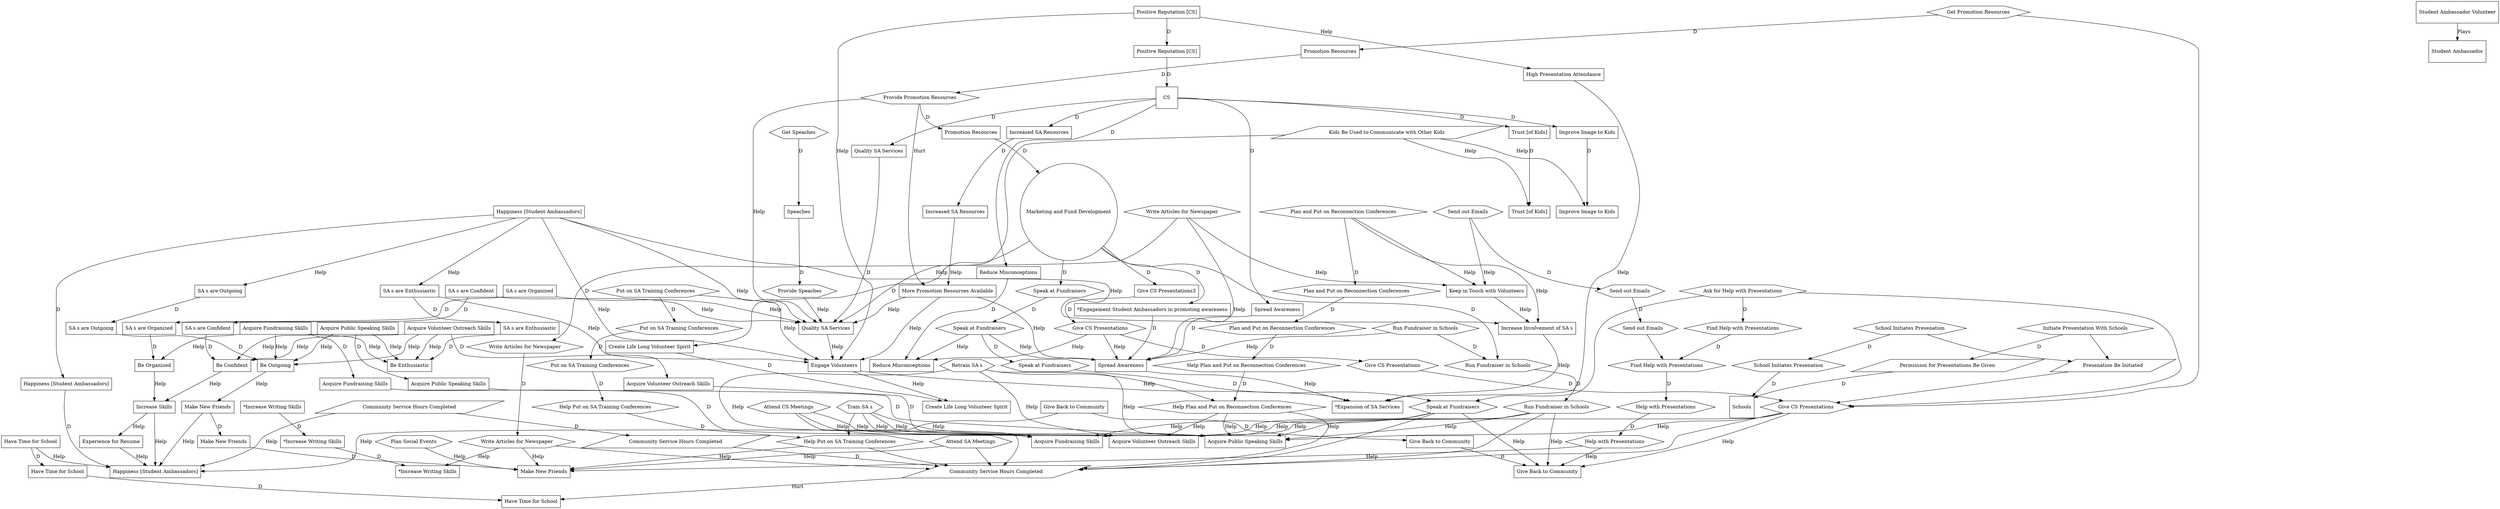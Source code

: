  digraph  RootGraph {
  "CS" [width="0.875", height="0.875", pos="45.2910889886721,883.093700787402", label=CS, shape=box];
  "Quality SA Services" [width="0.816179286622626", height="0.490638069621911", pos="352.652060617627,1066.48186814418", label="Quality SA Services", shape=box];
  "Improve Image to Kids" [width="0.816179286622626", height="0.490638069621911", pos="239.526744906478,1052.83624209204", label="Improve Image to Kids", shape=box];
  "Reduce Misconceptions" [width="0.816179286622626", height="0.490638069621911", pos="284.11842519685,985.459842519685", label="Reduce Misconceptions", shape=box];
  "Quality SA Services1" [width="0.816179286622626", height="0.490638069621911", pos="581.756220472441,1081.18269878495", label="Quality SA Services", shape=box];
  "Improve Image to Kids1" [width="0.816179286622626", height="0.490638069621911", pos="383.713162979832,992.125984251968", label="Improve Image to Kids", shape=box];
  "Reduce Misconceptions1" [width="0.816179286622626", height="0.490638069621911", pos="338.739343331675,932.25667129379", label="Reduce Misconceptions", shape=box];
  "Kids Be Used to Communicate with Other Kids" [width="0.812499999999998", height="0.5", pos="496.584396075286,957.113385826772", label="Kids Be Used to Communicate with Other Kids", shape=parallelogram];
  "Trust [of Kids]" [width="0.816179286622626", height="0.490638069621911", pos="140.314146481281,1031.46926971899", label="Trust [of Kids]", shape=box];
  "Trust [of Kids]1" [width="0.816179286622626", height="0.490638069621911", pos="324.566114985218,872.074015748031", label="Trust [of Kids]", shape=box];
  "Engage Volunteers" [width="0.816179286622626", height="0.490638069621911", pos="820.629107111202,957.113385826772", label="Engage Volunteers", shape=box];
  "*Expansion of SA Services" [width="0.816179286622626", height="0.490638069621911", pos="709.315275590551,1045.64249806544", label="*Expansion of SA Services", shape=box];
  "Happiness [Student Ambassadors]" [width="0.816179286622626", height="0.490638069621911", pos="891.495248843486,882.757501934556", label="Happiness [Student Ambassadors]", shape=box];
  "Happiness [Student Ambassadors]1" [width="0.816179286622626", height="0.490638069621911", pos="1004.88107561514,889.73698625442", label="Happiness [Student Ambassadors]", shape=box];
  "Happiness [Student Ambassadors]2" [width="0.816179286622626", height="0.490638069621911", pos="1245.8259575049,1027.97952755906", label="Happiness [Student Ambassadors]", shape=box];
  "Increase Skills" [width="0.816179286622626", height="0.490638069621911", pos="1174.95981577262,914.593700787402", label="Increase Skills", shape=box];
  "Spread Awareness" [width="0.816179286622626", height="0.490638069621911", pos="312.464881889764,818.870844522137", label="Spread Awareness", shape=box];
  "Increase Involvement of SA s" [width="0.816179286622626", height="0.490638069621911", pos="724.688503937008,947.34395862747", label="Increase Involvement of SA s", shape=box];
  "Make New Friends" [width="0.816179286622626", height="0.490638069621911", pos="1375.45700787402,769.371675162902", label="Make New Friends", shape=box];
  "Give Back to Community" [width="0.816179286622626", height="0.490638069621911", pos="1403.80346456693,840.237816895186", label="Give Back to Community", shape=box];
  "SA s are Enthusiastic" [width="0.816179286622626", height="0.490638069621911", pos="905.668477189942,776.351159482767", label="SA s are Enthusiastic", shape=box];
  "SA s are Outgoing" [width="0.816179286622626", height="0.490638069621911", pos="893.567244094488,741.025218469989", label="SA s are Outgoing", shape=box];
  "SA s are Enthusiastic1" [width="0.816179286622626", height="0.490638069621911", pos="992.779842519685,826.064588548729", label="SA s are Enthusiastic", shape=box];
  "SA s are Outgoing1" [width="0.816179286622626", height="0.490638069621911", pos="1004.88107561514,776.351159482767", label="SA s are Outgoing", shape=box];
  "SA s are Confident" [width="0.816179286622626", height="0.490638069621911", pos="891.495248843486,705.485017750483", label="SA s are Confident", shape=box];
  "SA s are Confident1" [width="0.816179286622626", height="0.490638069621911", pos="1006.95307086614,733.831474443397", label="SA s are Confident", shape=box];
  "Be Outgoing" [width="0.816179286622626", height="0.490638069621911", pos="1089.92044569388,826.064588548729", label="Be Outgoing", shape=box];
  "Be Confident" [width="0.816179286622626", height="0.490638069621911", pos="1104.09367404034,790.524387829223", label="Be Confident", shape=box];
  "Be Enthusiastic" [width="0.816179286622626", height="0.490638069621911", pos="1075.74721734742,868.584273588099", label="Be Enthusiastic", shape=box];
  "SA s are Organized" [width="0.816179286622626", height="0.490638069621911", pos="879.394015748031,677.13856105757", label="SA s are Organized", shape=box];
  "SA s are Organized1" [width="0.816179286622626", height="0.490638069621911", pos="1006.95307086614,684.332305084162", label="SA s are Organized", shape=box];
  "Be Organized" [width="0.816179286622626", height="0.490638069621911", pos="1132.44013073325,755.198446816446", label="Be Organized", shape=box];
  "Create Life Long Volunteer Spirit" [width="0.816179286622626", height="0.490638069621911", pos="834.802335457659,344.174824769202", label="Create Life Long Volunteer Spirit", shape=box];
  "Create Life Long Volunteer Spirit1" [width="0.816179286622626", height="0.490638069621911", pos="836.874330708661,602.782677165354", label="Create Life Long Volunteer Spirit", shape=box];
  "Marketing and Fund Development" [width="0.875", height="0.875", pos="810.645419697333,89.3929133858268", label="Marketing and Fund Development", shape=circle];
  "Have Time for School" [width="0.816179286622626", height="0.490638069621911", pos="1415.90469766238,875.563757907964", label="Have Time for School", shape=box];
  "Keep in Touch with Volunteers" [width="0.816179286622626", height="0.490638069621911", pos="650.550366953722,882.757501934556", label="Keep in Touch with Volunteers", shape=box];
  "Increased SA Resources" [width="0.816179286622626", height="0.490638069621911", pos="170.732598425197,826.064588548729", label="Increased SA Resources", shape=box];
  "Increased SA Resources1" [width="0.816179286622626", height="0.490638069621911", pos="312.847021247548,733.518131855816", label="Increased SA Resources", shape=box];
  "Positive Reputation [CS]" [width="0.816179286622626", height="0.490638069621911", pos="326.638110236221,673.648818897638", label="Positive Reputation [CS]", shape=box];
  "High Presentation Attendance" [width="0.816179286622626", height="0.490638069621911", pos="481.507624421743,857.900787401575", label="High Presentation Attendance", shape=box];
  "Positive Reputation [CS]1" [width="0.816179286622626", height="0.490638069621911", pos="184.905826771654,744.514960629921", label="Positive Reputation [CS]", shape=box];
  "More Promotion Resources Available" [width="0.816179286622626", height="0.490638069621911", pos="440.023937007874,655.985848391249", label="More Promotion Resources Available", shape=box];
  "Provide Promotion Resources" [width="0.78125", height="0.5", pos="608.84522284694,493.223622047244", label="Provide Promotion Resources", sides="6", shape=polygon];
  "Acquire Public Speaking Skills" [width="0.816179286622626", height="0.490638069621911", pos="1290.41763779528,712.678761777076", label="Acquire Public Speaking Skills", shape=box];
  "Acquire Fundraising Skills" [width="0.816179286622626", height="0.490638069621911", pos="1332.93732283465,741.025218469989", label="Acquire Fundraising Skills", shape=box];
  "Acquire Volunteer Outreach Skills" [width="0.816179286622626", height="0.490638069621911", pos="1403.80346456693,801.207874015748", label="Acquire Volunteer Outreach Skills", shape=box];
  "Acquire Volunteer Outreach Skills1" [width="0.816179286622626", height="0.490638069621911", pos="1432.14992125984,655.985848391249", label="Acquire Volunteer Outreach Skills", shape=box];
  "Acquire Fundraising Skills1" [width="0.816179286622626", height="0.490638069621911", pos="1304.59086614173,634.6188760182", label="Acquire Fundraising Skills", shape=box];
  "Acquire Public Speaking Skills1" [width="0.816179286622626", height="0.490638069621911", pos="1246.8619551304,627.639391698335", label="Acquire Public Speaking Skills", shape=box];
  "Acquire Public Speaking Skills2" [width="0.816179286622626", height="0.490638069621911", pos="1191.20503937008,570.946478312509", label="Acquire Public Speaking Skills", shape=box];
  "Acquire Fundraising Skills2" [width="0.816179286622626", height="0.490638069621911", pos="1246.8619551304,563.752734285916", label="Acquire Fundraising Skills", shape=box];
  "Acquire Volunteer Outreach Skills2" [width="0.816179286622626", height="0.490638069621911", pos="1353.54249293797,517.743307086614", label="Acquire Volunteer Outreach Skills", shape=box];
  "Attend CS Meetings" [width="0.78125", height="0.5", pos="1430.89246694143,343.837795275591", label="Attend CS Meetings", sides="6", shape=polygon];
  "Help Plan and Put on Reconnection Conferences" [width="0.78125", height="0.5", pos="1303.33341182332,343.837795275591", label="Help Plan and Put on Reconnection Conferences", sides="6", shape=polygon];
  "Plan and Put on Reconnection Conferences" [width="0.78125", height="0.5", pos="537.979081114656,507.396850393701", label="Plan and Put on Reconnection Conferences", sides="6", shape=polygon];
  "Plan and Put on Reconnection Conferences1" [width="0.78125", height="0.5", pos="580.498766154026,414.703937007874", label="Plan and Put on Reconnection Conferences", sides="6", shape=polygon];
  "Retrain SA s" [width="0.78125", height="0.5", pos="1275.42986851623,266.451968503937", label="Retrain SA s", sides="6", shape=polygon];
  "*Increase Writing Skills" [width="0.816179286622626", height="0.490638069621911", pos="1231.65272915845,716.168503937008", label="*Increase Writing Skills", shape=box];
  "*Increase Writing Skills1" [width="0.816179286622626", height="0.490638069621911", pos="1175.99581339812,634.6188760182", label="*Increase Writing Skills", shape=box];
  "*Increase Writing Skills2" [width="0.816179286622626", height="0.490638069621911", pos="1134.51212598425,560.262992125984", label="*Increase Writing Skills", shape=box];
  "Write Articles for Newspaper" [width="0.78125", height="0.5", pos="1240.97120709891,343.837795275591", label="Write Articles for Newspaper", sides="6", shape=polygon];
  "Write Articles for Newspaper1" [width="0.78125", height="0.5", pos="863.96333308316,641.475590551181", label="Write Articles for Newspaper", sides="6", shape=polygon];
  "Write Articles for Newspaper2" [width="0.78125", height="0.5", pos="949.0027031619,542.262992125984", label="Write Articles for Newspaper", sides="6", shape=polygon];
  "Train SA s" [width="0.78125", height="0.5", pos="1218.29404174458,266.451968503937", label="Train SA s", sides="6", shape=polygon];
  "Help Put on SA Training Conferences" [width="0.78125", height="0.5", pos="1176.21727009103,337.31811023622", label="Help Put on SA Training Conferences", sides="6", shape=polygon];
  "Speak at Fundraisers" [width="0.78125", height="0.5", pos="1113.4121519808,337.31811023622", label="Speak at Fundraisers", sides="6", shape=polygon];
  "Put on SA Training Conferences" [width="0.78125", height="0.5", pos="467.5558527682,521.570078740157", label="Put on SA Training Conferences", sides="6", shape=polygon];
  "Put on SA Training Conferences1" [width="0.78125", height="0.5", pos="509.632624421743,418.530708661417", label="Put on SA Training Conferences", sides="6", shape=polygon];
  "Speak at Fundraisers1" [width="0.78125", height="0.5", pos="793.540104736704,570.609448818898", label="Speak at Fundraisers", sides="6", shape=polygon];
  "Speak at Fundraisers2" [width="0.78125", height="0.5", pos="934.829474815444,499.743307086614", label="Speak at Fundraisers", sides="6", shape=polygon];
  "Speak at Fundraisers3" [width="0.78125", height="0.5", pos="793.097191350877,379.837795275591", label="Speak at Fundraisers", sides="6", shape=polygon];
  "Give CS Presentations" [width="0.78125", height="0.5", pos="906.48301812253,461.050393700787", label="Give CS Presentations", sides="6", shape=polygon];
  "Give CS Presentations1" [width="0.78125", height="0.5", pos="1062.38852993355,337.31811023622", label="Give CS Presentations", sides="6", shape=polygon];
  "Give CS Presentations2" [width="0.78125", height="0.5", pos="751.020419697333,542.262992125984", label="Give CS Presentations", sides="6", shape=polygon];
  "Run Fundraiser in Schools" [width="0.78125", height="0.5", pos="878.136561429617,422.357480314961", label="Run Fundraiser in Schools", sides="6", shape=polygon];
  "Run Fundraiser in Schools1" [width="0.78125", height="0.5", pos="1006.52066929134,350.503937007874", label="Run Fundraiser in Schools", sides="6", shape=polygon];
  "Run Fundraiser in Schools2" [width="0.78125", height="0.5", pos="722.231049618593,507.396850393701", label="Run Fundraiser in Schools", sides="6", shape=polygon];
  "Make New Friends1" [width="0.816179286622626", height="0.490638069621911", pos="1373.38501262301,648.792104364656", label="Make New Friends", shape=box];
  "Give Back to Community1" [width="0.816179286622626", height="0.490638069621911", pos="1515.11729608758,684.332305084162", label="Give Back to Community", shape=box];
  "Make New Friends2" [width="0.816179286622626", height="0.490638069621911", pos="1304.59086614173,549.57950593946", label="Make New Friends", shape=box];
  "Give Back to Community2" [width="0.816179286622626", height="0.490638069621911", pos="1395.29952755905,478.713364207176", label="Give Back to Community", shape=box];
  "Attend SA Meetings" [width="0.78125", height="0.5", pos="1368.53026221702,343.837795275591", label="Attend SA Meetings", sides="6", shape=polygon];
  "Plan Social Events" [width="0.78125", height="0.5", pos="1034.04207324064,450.703937007874", label="Plan Social Events", sides="6", shape=polygon];
  "Put on SA Training Conferences2" [width="0.78125", height="0.5", pos="552.152309461113,195.585826771654", label="Put on SA Training Conferences", sides="6", shape=polygon];
  "Plan and Put on Reconnection Conferences2" [width="0.78125", height="0.5", pos="595.11490788631,315.491338582677", label="Plan and Put on Reconnection Conferences", sides="6", shape=polygon];
  "Help Put on SA Training Conferences1" [width="0.78125", height="0.5", pos="906.925931508357,223.932283464567", label="Help Put on SA Training Conferences", sides="6", shape=polygon];
  "Help Plan and Put on Reconnection Conferences1" [width="0.78125", height="0.5", pos="892.7527031619,262.625196850394", label="Help Plan and Put on Reconnection Conferences", sides="6", shape=polygon];
  "Find Help with Presentations" [width="0.78125", height="0.5", pos="949.0027031619,181.412598425197", label="Find Help with Presentations", sides="6", shape=polygon];
  "Find Help with Presentations1" [width="0.78125", height="0.5", pos="609.288136232767,262.625196850394", label="Find Help with Presentations", sides="6", shape=polygon];
  "Ask for Help with Presentations" [width="0.78125", height="0.5", pos="1105.35112835875,252.27874015748", label="Ask for Help with Presentations", sides="6", shape=polygon];
  "Presenation Be Initiated" [width="0.812499999999998", height="0.5", pos="1160.91904174458,248.451968503937", label="Presenation Be Initiated", shape=parallelogram];
  "Initiate Presentation With Schools" [width="0.78125", height="0.5", pos="1232.91018347686,153.066141732283", label="Initiate Presentation With Schools", sides="6", shape=polygon];
  "School Initiates Presenation" [width="0.78125", height="0.5", pos="1153.09719135088,163.412598425197", label="School Initiates Presenation", sides="6", shape=polygon];
  "School Initiates Presenation1" [width="0.78125", height="0.5", pos="1062.38852993355,110.546456692913", label="School Initiates Presenation", sides="6", shape=polygon];
  "Schools" [width="0.875", height="0.875", pos="1094.10998662647,32.7", label=Schools, shape=box];
  "Permission for Presentations Be Given" [width="0.812499999999998", height="0.5", pos="1160.91904174458,92.5464566929134", label="Permission for Presentations Be Given", shape=parallelogram];
  "Send out Emails" [width="0.78125", height="0.5", pos="481.28616772883,238.105511811024", label="Send out Emails", sides="6", shape=polygon];
  "Help with Presentations" [width="0.78125", height="0.5", pos="1085.06569528788,191.75905511811", label="Help with Presentations", sides="6", shape=polygon];
  "Help with Presentations1" [width="0.78125", height="0.5", pos="906.48301812253,124.71968503937", label="Help with Presentations", sides="6", shape=polygon];
  "Send out Emails1" [width="0.78125", height="0.5", pos="438.76648268946,422.357480314961", label="Send out Emails", sides="6", shape=polygon];
  "Send out Emails2" [width="0.78125", height="0.5", pos="410.862939382373,549.916535433071", label="Send out Emails", sides="6", shape=polygon];
  "Community Service Hours Completed" [width="0.812499999999998", height="0.5", pos="1104.22612835875,631.129133858268", label="Community Service Hours Completed", shape=parallelogram];
  "Community Service Hours Completed1" [width="0.812499999999998", height="0.5", pos="1090.05290001229,528.089763779528", label="Community Service Hours Completed", shape=parallelogram];
  "Community Service Hours Completed2" [width="0.812499999999998", height="0.5", pos="1175.09227009103,726.514960629921", label="Community Service Hours Completed", shape=parallelogram];
  "Have Time for School1" [width="0.816179286622626", height="0.490638069621911", pos="1588.05543307087,701.995275590551", label="Have Time for School", shape=box];
  "Have Time for School2" [width="0.816179286622626", height="0.490638069621911", pos="1417.97669291339,429.214194847942", label="Have Time for School", shape=box];
  "Get Promotion Resources" [width="0.78125", height="0.5", pos="1048.65821497292,252.27874015748", label="Get Promotion Resources", sides="6", shape=polygon];
  "Promotion Resources" [width="0.8125", height="0.5078125", pos="666.663136232767,371.903001968504", label="Promotion Resources", shape=box];
  "Experience for Resume" [width="0.816179286622626", height="0.490638069621911", pos="1134.51212598425,996.14332870621", label="Experience for Resume", shape=box];
  "Speaches" [width="0.8125", height="0.5078125", pos="906.704474815444,351.772588582677", label=Speaches, shape=box];
  "Provide Speaches" [width="0.78125", height="0.5", pos="665.538136232767,493.223622047244", label="Provide Speaches", sides="6", shape=polygon];
  "Get Speaches" [width="0.78125", height="0.5", pos="1011.36490788631,301.31811023622", label="Get Speaches", sides="6", shape=polygon];
  "Promotion Resources1" [width="0.8125", height="0.5078125", pos="735.722191350877,323.426131889764", label="Promotion Resources", shape=box];
  "Spread Awareness1" [width="0.816179286622626", height="0.490638069621911", pos="142.386141732284,918.083442947334", label="Spread Awareness", shape=box];
  "Student Ambassador Volunteer" [width="0.875", height="0.875", pos="1329.94778190206,1067.37307086614", label="Student Ambassador Volunteer", shape=box];
  "Student Ambassador" [width="0.875", height="0.875", pos="1023.24384489418,531.916535433071", label="Student Ambassador", shape=box];
  "Give CS Presentations3" [shape=polygon];
  "*Engagement Student Ambassadors in promoting awareness" [shape=box];

  "CS"->"Quality SA Services" [label=D];
  "CS"->"Improve Image to Kids" [label=D];
  "CS"->"Reduce Misconceptions" [label=D];
  "Quality SA Services"->"Quality SA Services1" [label=D];
  "Improve Image to Kids"->"Improve Image to Kids1" [label=D];
  "Reduce Misconceptions"->"Reduce Misconceptions1" [label=D];
  "Kids Be Used to Communicate with Other Kids"->"Quality SA Services1" [label=Help];
  "Kids Be Used to Communicate with Other Kids"->"Improve Image to Kids1" [label=Help];
  "CS"->"Trust [of Kids]" [label=D];
  "Trust [of Kids]"->"Trust [of Kids]1" [label=D];
  "Kids Be Used to Communicate with Other Kids"->"Trust [of Kids]1" [label=Help];
  "Engage Volunteers"->"*Expansion of SA Services" [label=Help];
  "Happiness [Student Ambassadors]"->"Quality SA Services1" [label=Help];
  "Happiness [Student Ambassadors]1"->"Happiness [Student Ambassadors]2" [label=D];
  "Happiness [Student Ambassadors]"->"Happiness [Student Ambassadors]1" [label=D];
  "Increase Skills"->"Happiness [Student Ambassadors]2" [label=Help];
  "Spread Awareness"->"*Expansion of SA Services" [label=Help];
  "Happiness [Student Ambassadors]"->"Increase Involvement of SA s" [label=Help];
  "Happiness [Student Ambassadors]"->"Engage Volunteers" [label=Help];
  "Quality SA Services1"->"Engage Volunteers" [label=Help];
  "Increase Involvement of SA s"->"*Expansion of SA Services" [label=Help];
  "Make New Friends"->"Happiness [Student Ambassadors]2" [label=Help];
  "Give Back to Community"->"Happiness [Student Ambassadors]2" [label=Help];
  "Happiness [Student Ambassadors]"->"SA s are Enthusiastic" [label=Help];
  "Happiness [Student Ambassadors]"->"SA s are Outgoing" [label=Help];
  "SA s are Enthusiastic"->"SA s are Enthusiastic1" [label=D];
  "SA s are Outgoing"->"SA s are Outgoing1" [label=D];
  "SA s are Confident"->"SA s are Confident1" [label=D];
  "Be Outgoing"->"Make New Friends" [label=Help];
  "Be Confident"->"Increase Skills" [label=Help];
  "SA s are Enthusiastic1"->"Be Enthusiastic" [label=D];
  "SA s are Outgoing1"->"Be Outgoing" [label=D];
  "SA s are Confident1"->"Be Confident" [label=D];
  "SA s are Organized"->"Quality SA Services1" [label=Help];
  "SA s are Confident"->"Quality SA Services1" [label=Help];
  "SA s are Enthusiastic"->"Engage Volunteers" [label=Help];
  "SA s are Organized"->"SA s are Organized1" [label=D];
  "SA s are Organized1"->"Be Organized" [label=D];
  "Be Organized"->"Increase Skills" [label=Help];
  "Create Life Long Volunteer Spirit"->"Create Life Long Volunteer Spirit1" [label=D];
  "Marketing and Fund Development"->"Create Life Long Volunteer Spirit" [label=D];
  "Have Time for School"->"Happiness [Student Ambassadors]2" [label=Help];
  "Keep in Touch with Volunteers"->"Increase Involvement of SA s" [label=Help];
  "Increased SA Resources"->"Increased SA Resources1" [label=D];
  "CS"->"Increased SA Resources" [label=D];
  "Positive Reputation [CS]"->"High Presentation Attendance" [label=Help];
  "Positive Reputation [CS]"->"Positive Reputation [CS]1" [label=D];
  "Positive Reputation [CS]1"->"CS" [label=D];
  "Positive Reputation [CS]"->"Engage Volunteers" [label=Help];
  "Increased SA Resources1"->"More Promotion Resources Available" [label=Help];
  "Provide Promotion Resources"->"Quality SA Services1" [label=Help];
  "More Promotion Resources Available"->"Engage Volunteers" [label=Help];
  "Acquire Public Speaking Skills"->"Be Confident" [label=Help];
  "Acquire Public Speaking Skills"->"Be Outgoing" [label=Help];
  "Acquire Public Speaking Skills"->"Be Enthusiastic" [label=Help];
  "Acquire Fundraising Skills"->"Be Organized" [label=Help];
  "Acquire Fundraising Skills"->"Be Enthusiastic" [label=Help];
  "Acquire Fundraising Skills"->"Be Outgoing" [label=Help];
  "Acquire Volunteer Outreach Skills"->"Be Enthusiastic" [label=Help];
  "Acquire Volunteer Outreach Skills"->"Be Outgoing" [label=Help];
  "Acquire Volunteer Outreach Skills"->"Be Confident" [label=Help];
  "Acquire Volunteer Outreach Skills"->"Acquire Volunteer Outreach Skills1" [label=D];
  "Acquire Fundraising Skills"->"Acquire Fundraising Skills1" [label=D];
  "Acquire Public Speaking Skills"->"Acquire Public Speaking Skills1" [label=D];
  "Acquire Public Speaking Skills1"->"Acquire Public Speaking Skills2" [label=D];
  "Acquire Fundraising Skills1"->"Acquire Fundraising Skills2" [label=D];
  "Acquire Volunteer Outreach Skills1"->"Acquire Volunteer Outreach Skills2" [label=D];
  "Attend CS Meetings"->"Acquire Volunteer Outreach Skills2" [label=Help];
  "Attend CS Meetings"->"Acquire Fundraising Skills2" [label=Help];
  "Help Plan and Put on Reconnection Conferences"->"Acquire Volunteer Outreach Skills2" [label=Help];
  "Help Plan and Put on Reconnection Conferences"->"Acquire Public Speaking Skills2" [label=Help];
  "Plan and Put on Reconnection Conferences"->"Plan and Put on Reconnection Conferences1" [label=D];
  "Plan and Put on Reconnection Conferences"->"Increase Involvement of SA s" [label=Help];
  "Plan and Put on Reconnection Conferences"->"Keep in Touch with Volunteers" [label=Help];
  "Retrain SA s"->"Help Plan and Put on Reconnection Conferences";
  "*Increase Writing Skills"->"*Increase Writing Skills1" [label=D];
  "*Increase Writing Skills1"->"*Increase Writing Skills2" [label=D];
  "Write Articles for Newspaper"->"*Increase Writing Skills2" [label=Help];
  "Write Articles for Newspaper1"->"Write Articles for Newspaper2" [label=D];
  "Write Articles for Newspaper2"->"Write Articles for Newspaper" [label=D];
  "Write Articles for Newspaper1"->"Keep in Touch with Volunteers" [label=Help];
  "Write Articles for Newspaper1"->"Spread Awareness" [label=Help];
  "Train SA s"->"Help Put on SA Training Conferences";
  "Retrain SA s"->"Acquire Volunteer Outreach Skills2" [label=Help];
  "Retrain SA s"->"Acquire Fundraising Skills2" [label=Help];
  "Retrain SA s"->"Acquire Public Speaking Skills2" [label=Help];
  "Train SA s"->"Acquire Volunteer Outreach Skills2" [label=Help];
  "Train SA s"->"Acquire Fundraising Skills2" [label=Help];
  "Train SA s"->"Acquire Public Speaking Skills2" [label=Help];
  "Speak at Fundraisers"->"Acquire Public Speaking Skills2" [label=Help];
  "Speak at Fundraisers"->"Acquire Fundraising Skills2" [label=Help];
  "Put on SA Training Conferences"->"Put on SA Training Conferences1" [label=D];
  "Speak at Fundraisers1"->"Speak at Fundraisers2" [label=D];
  "Speak at Fundraisers2"->"Speak at Fundraisers" [label=D];
  "Put on SA Training Conferences"->"Engage Volunteers" [label=Help];
  "Speak at Fundraisers1"->"Spread Awareness" [label=Help];
  "Speak at Fundraisers3"->"Speak at Fundraisers1" [label=D];
  "Marketing and Fund Development"->"Speak at Fundraisers3" [label=D];
  "Give CS Presentations"->"Give CS Presentations1" [label=D];
  "Give CS Presentations2"->"Give CS Presentations" [label=D];
  "Give CS Presentations1"->"Acquire Public Speaking Skills2" [label=Help];
  "Give CS Presentations1"->"Acquire Volunteer Outreach Skills2" [label=Help];
  "Give CS Presentations2"->"Spread Awareness" [label=Help];
  "Run Fundraiser in Schools"->"Run Fundraiser in Schools1" [label=D];
  "Run Fundraiser in Schools2"->"Run Fundraiser in Schools" [label=D];
  "Run Fundraiser in Schools2"->"Spread Awareness" [label=Help];
  "Marketing and Fund Development"->"Run Fundraiser in Schools" [label=D];
  "Run Fundraiser in Schools1"->"Acquire Volunteer Outreach Skills2" [label=Help];
  "Run Fundraiser in Schools1"->"Acquire Fundraising Skills2" [label=Help];
  "Run Fundraiser in Schools1"->"Acquire Public Speaking Skills2" [label=Help];
  "Make New Friends"->"Make New Friends1" [label=D];
  "Give Back to Community"->"Give Back to Community1" [label=D];
  "Make New Friends1"->"Make New Friends2" [label=D];
  "Give Back to Community1"->"Give Back to Community2" [label=D];
  "Attend SA Meetings"->"Make New Friends2" [label=Help];
  "Help Put on SA Training Conferences"->"Make New Friends2" [label=Help];
  "Write Articles for Newspaper"->"Make New Friends2" [label=Help];
  "Run Fundraiser in Schools1"->"Give Back to Community2" [label=Help];
  "Give CS Presentations1"->"Give Back to Community2" [label=Help];
  "Speak at Fundraisers"->"Give Back to Community2" [label=Help];
  "Plan Social Events"->"Make New Friends2" [label=Help];
  "Put on SA Training Conferences1"->"Put on SA Training Conferences2" [label=D];
  "Plan and Put on Reconnection Conferences1"->"Plan and Put on Reconnection Conferences2" [label=D];
  "Help Put on SA Training Conferences1"->"Help Put on SA Training Conferences" [label=D];
  "Help Plan and Put on Reconnection Conferences1"->"Help Plan and Put on Reconnection Conferences" [label=D];
  "Plan and Put on Reconnection Conferences2"->"Help Plan and Put on Reconnection Conferences1" [label=D];
  "Put on SA Training Conferences2"->"Help Put on SA Training Conferences1" [label=D];
  "Find Help with Presentations"->"Find Help with Presentations1" [label=D];
  "Ask for Help with Presentations"->"Find Help with Presentations" [label=D];
  "Ask for Help with Presentations"->"Give CS Presentations1";
  "Ask for Help with Presentations"->"Speak at Fundraisers";
  "Presenation Be Initiated"->"Give CS Presentations1";
  "Initiate Presentation With Schools"->"Presenation Be Initiated";
  "School Initiates Presenation"->"Presenation Be Initiated";
  "School Initiates Presenation"->"School Initiates Presenation1" [label=D];
  "School Initiates Presenation1"->"Schools" [label=D];
  "Initiate Presentation With Schools"->"Permission for Presentations Be Given" [label=D];
  "Permission for Presentations Be Given"->"Schools" [label=D];
  "Send out Emails"->"Find Help with Presentations1";
  "Help with Presentations"->"Make New Friends2" [label=Help];
  "Find Help with Presentations1"->"Help with Presentations1" [label=D];
  "Help with Presentations1"->"Help with Presentations" [label=D];
  "Help with Presentations"->"Give Back to Community2" [label=Help];
  "Send out Emails1"->"Send out Emails" [label=D];
  "Send out Emails2"->"Send out Emails1" [label=D];
  "Send out Emails2"->"Keep in Touch with Volunteers" [label=Help];
  "Community Service Hours Completed"->"Community Service Hours Completed1" [label=D];
  "Community Service Hours Completed2"->"Community Service Hours Completed" [label=D];
  "Community Service Hours Completed2"->"Happiness [Student Ambassadors]2" [label=Help];
  "Have Time for School"->"Have Time for School1" [label=D];
  "Have Time for School1"->"Have Time for School2" [label=D];
  "Run Fundraiser in Schools1"->"Community Service Hours Completed1";
  "Give CS Presentations1"->"Community Service Hours Completed1";
  "Speak at Fundraisers"->"Community Service Hours Completed1";
  "Attend CS Meetings"->"Community Service Hours Completed1";
  "Attend SA Meetings"->"Community Service Hours Completed1";
  "Help Plan and Put on Reconnection Conferences"->"Community Service Hours Completed1";
  "Write Articles for Newspaper"->"Community Service Hours Completed1";
  "Help Put on SA Training Conferences"->"Community Service Hours Completed1";
  "Community Service Hours Completed1"->"Have Time for School2" [label=Hurt];
  "Get Promotion Resources"->"Give CS Presentations1";
  "Get Promotion Resources"->"Promotion Resources" [label=D];
  "Promotion Resources"->"Provide Promotion Resources" [label=D];
  "Provide Promotion Resources"->"More Promotion Resources Available" [label=Hurt];
  "More Promotion Resources Available"->"Quality SA Services1" [label=Help];
  "High Presentation Attendance"->"*Expansion of SA Services" [label=Help];
  "Increase Skills"->"Experience for Resume" [label=Help];
  "Experience for Resume"->"Happiness [Student Ambassadors]2" [label=Help];
  "Speaches"->"Provide Speaches" [label=D];
  "Get Speaches"->"Speaches" [label=D];
  "Provide Speaches"->"Quality SA Services1" [label=Help];
  "Give CS Presentations2"->"Reduce Misconceptions1" [label=Help];
  "Speak at Fundraisers1"->"Reduce Misconceptions1" [label=Help];
  "Marketing and Fund Development"->"*Engagement Student Ambassadors in promoting awareness" [label=D];
  "Promotion Resources1"->"Marketing and Fund Development" [label=D];
  "*Engagement Student Ambassadors in promoting awareness"->"Spread Awareness" [label=D];
  "Marketing and Fund Development"->"Give CS Presentations3" [label=D];
  "Provide Promotion Resources"->"Promotion Resources1" [label=D];
  "Give CS Presentations3"->"Give CS Presentations2" [label=D];
  "CS"->"Spread Awareness1" [label=D];
  "Spread Awareness1"->"Spread Awareness" [label=D];
  "Engage Volunteers"->"Create Life Long Volunteer Spirit1" [label=Help];
  "Student Ambassador Volunteer"->"Student Ambassador" [label=Plays];
  "More Promotion Resources Available"->"Spread Awareness" [label=Help];
}
